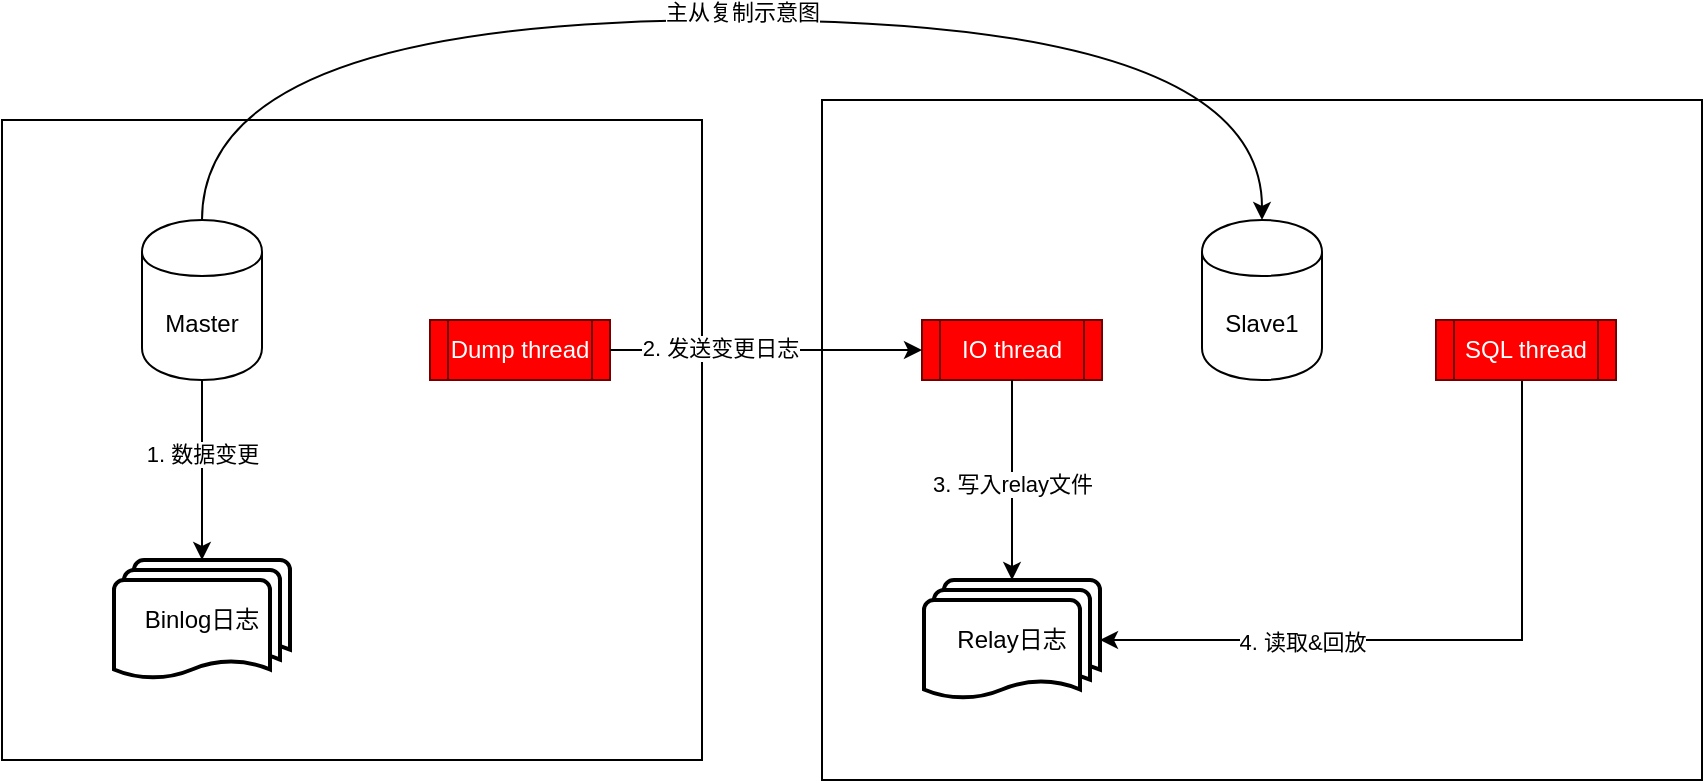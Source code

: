 <mxfile version="14.7.4" type="embed" pages="2"><diagram id="23iRSUPoRavnBvh4doch" name="主从-复制"><mxGraphModel dx="1356" dy="610" grid="1" gridSize="10" guides="1" tooltips="1" connect="1" arrows="1" fold="1" page="1" pageScale="1" pageWidth="827" pageHeight="1169" math="0" shadow="0"><root><mxCell id="0"/><mxCell id="1" parent="0"/><mxCell id="28" value="" style="group" parent="1" vertex="1" connectable="0"><mxGeometry x="20" y="150" width="850" height="380" as="geometry"/></mxCell><mxCell id="24" value="" style="whiteSpace=wrap;html=1;" parent="28" vertex="1"><mxGeometry x="410" y="40" width="440" height="340" as="geometry"/></mxCell><mxCell id="10" value="" style="rounded=0;whiteSpace=wrap;html=1;" parent="28" vertex="1"><mxGeometry y="50" width="350" height="320" as="geometry"/></mxCell><mxCell id="4" value="" style="edgeStyle=orthogonalEdgeStyle;rounded=0;orthogonalLoop=1;jettySize=auto;html=1;" parent="28" source="2" edge="1"><mxGeometry relative="1" as="geometry"><mxPoint x="100" y="270" as="targetPoint"/></mxGeometry></mxCell><mxCell id="5" value="1. 数据变更" style="edgeLabel;html=1;align=center;verticalAlign=middle;resizable=0;points=[];" parent="4" vertex="1" connectable="0"><mxGeometry x="-0.178" relative="1" as="geometry"><mxPoint as="offset"/></mxGeometry></mxCell><mxCell id="2" value="Master" style="shape=cylinder;whiteSpace=wrap;html=1;boundedLbl=1;backgroundOutline=1;" parent="28" vertex="1"><mxGeometry x="70" y="100" width="60" height="80" as="geometry"/></mxCell><mxCell id="8" value="Dump thread" style="shape=process;whiteSpace=wrap;html=1;backgroundOutline=1;strokeColor=#6F0000;fontColor=#ffffff;fillColor=#FF0000;" parent="28" vertex="1"><mxGeometry x="214" y="150" width="90" height="30" as="geometry"/></mxCell><mxCell id="9" value="Slave1" style="shape=cylinder;whiteSpace=wrap;html=1;boundedLbl=1;backgroundOutline=1;" parent="28" vertex="1"><mxGeometry x="600" y="100" width="60" height="80" as="geometry"/></mxCell><mxCell id="26" style="edgeStyle=orthogonalEdgeStyle;curved=1;rounded=0;orthogonalLoop=1;jettySize=auto;html=1;entryX=0.5;entryY=0;entryDx=0;entryDy=0;" parent="28" source="2" target="9" edge="1"><mxGeometry relative="1" as="geometry"><Array as="points"><mxPoint x="100"/><mxPoint x="630"/></Array></mxGeometry></mxCell><mxCell id="27" value="主从复制示意图" style="edgeLabel;html=1;align=center;verticalAlign=middle;resizable=0;points=[];" parent="26" vertex="1" connectable="0"><mxGeometry x="-0.074" y="4" relative="1" as="geometry"><mxPoint x="32" as="offset"/></mxGeometry></mxCell><mxCell id="11" value="IO thread" style="shape=process;whiteSpace=wrap;html=1;backgroundOutline=1;strokeColor=#6F0000;fontColor=#ffffff;fillColor=#FF0000;" parent="28" vertex="1"><mxGeometry x="460" y="150" width="90" height="30" as="geometry"/></mxCell><mxCell id="12" style="edgeStyle=orthogonalEdgeStyle;rounded=0;orthogonalLoop=1;jettySize=auto;html=1;" parent="28" source="8" target="11" edge="1"><mxGeometry relative="1" as="geometry"/></mxCell><mxCell id="20" value="2. 发送变更日志" style="edgeLabel;html=1;align=center;verticalAlign=middle;resizable=0;points=[];" parent="12" vertex="1" connectable="0"><mxGeometry x="-0.295" y="1" relative="1" as="geometry"><mxPoint as="offset"/></mxGeometry></mxCell><mxCell id="17" value="&lt;span&gt;Binlog日志&lt;/span&gt;" style="strokeWidth=2;html=1;shape=mxgraph.flowchart.multi-document;whiteSpace=wrap;" parent="28" vertex="1"><mxGeometry x="56" y="270" width="88" height="60" as="geometry"/></mxCell><mxCell id="18" value="&lt;span&gt;Relay日志&lt;/span&gt;" style="strokeWidth=2;html=1;shape=mxgraph.flowchart.multi-document;whiteSpace=wrap;" parent="28" vertex="1"><mxGeometry x="461" y="280" width="88" height="60" as="geometry"/></mxCell><mxCell id="19" style="edgeStyle=orthogonalEdgeStyle;rounded=0;orthogonalLoop=1;jettySize=auto;html=1;entryX=0.5;entryY=0;entryDx=0;entryDy=0;entryPerimeter=0;" parent="28" source="11" target="18" edge="1"><mxGeometry relative="1" as="geometry"/></mxCell><mxCell id="25" value="3. 写入relay文件" style="edgeLabel;html=1;align=center;verticalAlign=middle;resizable=0;points=[];" parent="19" vertex="1" connectable="0"><mxGeometry x="0.04" relative="1" as="geometry"><mxPoint as="offset"/></mxGeometry></mxCell><mxCell id="22" style="edgeStyle=orthogonalEdgeStyle;rounded=0;orthogonalLoop=1;jettySize=auto;html=1;entryX=1;entryY=0.5;entryDx=0;entryDy=0;entryPerimeter=0;" parent="28" source="21" target="18" edge="1"><mxGeometry relative="1" as="geometry"><Array as="points"><mxPoint x="760" y="310"/></Array></mxGeometry></mxCell><mxCell id="23" value="4. 读取&amp;amp;回放" style="edgeLabel;html=1;align=center;verticalAlign=middle;resizable=0;points=[];" parent="22" vertex="1" connectable="0"><mxGeometry x="0.408" y="1" relative="1" as="geometry"><mxPoint as="offset"/></mxGeometry></mxCell><mxCell id="21" value="SQL thread" style="shape=process;whiteSpace=wrap;html=1;backgroundOutline=1;strokeColor=#6F0000;fontColor=#ffffff;fillColor=#FF0000;" parent="28" vertex="1"><mxGeometry x="717" y="150" width="90" height="30" as="geometry"/></mxCell></root></mxGraphModel></diagram><diagram id="0_aeP1CUb5tOx2EN_Q77" name="主从-读写分离"><mxGraphModel dx="1356" dy="610" grid="1" gridSize="10" guides="1" tooltips="1" connect="1" arrows="1" fold="1" page="1" pageScale="1" pageWidth="850" pageHeight="1100" math="0" shadow="0"><root><mxCell id="oFKj083qfVkzm0FyBX3w-0"/><mxCell id="oFKj083qfVkzm0FyBX3w-1" parent="oFKj083qfVkzm0FyBX3w-0"/><mxCell id="OZBSiyBxx94-LQnPPB1w-6" style="rounded=0;orthogonalLoop=1;jettySize=auto;html=1;entryX=0.5;entryY=0;entryDx=0;entryDy=0;exitX=0.5;exitY=1;exitDx=0;exitDy=0;" parent="oFKj083qfVkzm0FyBX3w-1" source="OZBSiyBxx94-LQnPPB1w-0" target="OZBSiyBxx94-LQnPPB1w-1" edge="1"><mxGeometry relative="1" as="geometry"/></mxCell><mxCell id="OZBSiyBxx94-LQnPPB1w-17" value="2、主从同步" style="edgeLabel;html=1;align=center;verticalAlign=middle;resizable=0;points=[];" parent="OZBSiyBxx94-LQnPPB1w-6" vertex="1" connectable="0"><mxGeometry x="0.121" relative="1" as="geometry"><mxPoint x="73" as="offset"/></mxGeometry></mxCell><mxCell id="OZBSiyBxx94-LQnPPB1w-7" style="edgeStyle=none;rounded=0;orthogonalLoop=1;jettySize=auto;html=1;" parent="oFKj083qfVkzm0FyBX3w-1" source="OZBSiyBxx94-LQnPPB1w-0" target="OZBSiyBxx94-LQnPPB1w-2" edge="1"><mxGeometry relative="1" as="geometry"/></mxCell><mxCell id="OZBSiyBxx94-LQnPPB1w-8" style="edgeStyle=none;rounded=0;orthogonalLoop=1;jettySize=auto;html=1;entryX=0.5;entryY=0;entryDx=0;entryDy=0;exitX=0.5;exitY=1;exitDx=0;exitDy=0;" parent="oFKj083qfVkzm0FyBX3w-1" source="OZBSiyBxx94-LQnPPB1w-0" target="OZBSiyBxx94-LQnPPB1w-3" edge="1"><mxGeometry relative="1" as="geometry"/></mxCell><mxCell id="OZBSiyBxx94-LQnPPB1w-0" value="Master" style="shape=cylinder;whiteSpace=wrap;html=1;boundedLbl=1;backgroundOutline=1;" parent="oFKj083qfVkzm0FyBX3w-1" vertex="1"><mxGeometry x="320" y="120" width="60" height="80" as="geometry"/></mxCell><mxCell id="OZBSiyBxx94-LQnPPB1w-1" value="Slave1" style="shape=cylinder;whiteSpace=wrap;html=1;boundedLbl=1;backgroundOutline=1;" parent="oFKj083qfVkzm0FyBX3w-1" vertex="1"><mxGeometry x="190" y="270" width="60" height="80" as="geometry"/></mxCell><mxCell id="OZBSiyBxx94-LQnPPB1w-2" value="Slave2" style="shape=cylinder;whiteSpace=wrap;html=1;boundedLbl=1;backgroundOutline=1;" parent="oFKj083qfVkzm0FyBX3w-1" vertex="1"><mxGeometry x="320" y="270" width="60" height="80" as="geometry"/></mxCell><mxCell id="OZBSiyBxx94-LQnPPB1w-3" value="Slave3" style="shape=cylinder;whiteSpace=wrap;html=1;boundedLbl=1;backgroundOutline=1;" parent="oFKj083qfVkzm0FyBX3w-1" vertex="1"><mxGeometry x="450" y="270" width="60" height="80" as="geometry"/></mxCell><mxCell id="OZBSiyBxx94-LQnPPB1w-5" style="edgeStyle=orthogonalEdgeStyle;rounded=0;orthogonalLoop=1;jettySize=auto;html=1;entryX=1;entryY=0.5;entryDx=0;entryDy=0;" parent="oFKj083qfVkzm0FyBX3w-1" source="OZBSiyBxx94-LQnPPB1w-4" target="OZBSiyBxx94-LQnPPB1w-0" edge="1"><mxGeometry relative="1" as="geometry"/></mxCell><mxCell id="OZBSiyBxx94-LQnPPB1w-16" value="1、数据写入主库" style="edgeLabel;html=1;align=center;verticalAlign=middle;resizable=0;points=[];" parent="OZBSiyBxx94-LQnPPB1w-5" vertex="1" connectable="0"><mxGeometry x="0.2" relative="1" as="geometry"><mxPoint as="offset"/></mxGeometry></mxCell><mxCell id="OZBSiyBxx94-LQnPPB1w-14" style="edgeStyle=orthogonalEdgeStyle;rounded=0;orthogonalLoop=1;jettySize=auto;html=1;entryX=1;entryY=0.5;entryDx=0;entryDy=0;" parent="oFKj083qfVkzm0FyBX3w-1" source="OZBSiyBxx94-LQnPPB1w-4" target="OZBSiyBxx94-LQnPPB1w-15" edge="1"><mxGeometry relative="1" as="geometry"><mxPoint x="450" y="480" as="targetPoint"/><Array as="points"><mxPoint x="670" y="500"/></Array></mxGeometry></mxCell><mxCell id="OZBSiyBxx94-LQnPPB1w-18" value="3、数据查询路由" style="edgeLabel;html=1;align=center;verticalAlign=middle;resizable=0;points=[];" parent="OZBSiyBxx94-LQnPPB1w-14" vertex="1" connectable="0"><mxGeometry x="-0.6" y="-2" relative="1" as="geometry"><mxPoint as="offset"/></mxGeometry></mxCell><mxCell id="OZBSiyBxx94-LQnPPB1w-4" value="Service" style="ellipse;shape=cloud;whiteSpace=wrap;html=1;" parent="oFKj083qfVkzm0FyBX3w-1" vertex="1"><mxGeometry x="610" y="120" width="120" height="80" as="geometry"/></mxCell><mxCell id="OZBSiyBxx94-LQnPPB1w-10" style="edgeStyle=none;rounded=0;orthogonalLoop=1;jettySize=auto;html=1;entryX=0.5;entryY=1;entryDx=0;entryDy=0;exitX=0.5;exitY=0;exitDx=0;exitDy=0;" parent="oFKj083qfVkzm0FyBX3w-1" source="OZBSiyBxx94-LQnPPB1w-15" target="OZBSiyBxx94-LQnPPB1w-1" edge="1"><mxGeometry relative="1" as="geometry"><mxPoint x="350" y="465" as="sourcePoint"/></mxGeometry></mxCell><mxCell id="OZBSiyBxx94-LQnPPB1w-21" value="权重33%" style="edgeLabel;html=1;align=center;verticalAlign=middle;resizable=0;points=[];" parent="OZBSiyBxx94-LQnPPB1w-10" vertex="1" connectable="0"><mxGeometry x="0.232" relative="1" as="geometry"><mxPoint as="offset"/></mxGeometry></mxCell><mxCell id="OZBSiyBxx94-LQnPPB1w-11" style="edgeStyle=none;rounded=0;orthogonalLoop=1;jettySize=auto;html=1;" parent="oFKj083qfVkzm0FyBX3w-1" target="OZBSiyBxx94-LQnPPB1w-2" edge="1"><mxGeometry relative="1" as="geometry"><mxPoint x="350" y="470" as="sourcePoint"/></mxGeometry></mxCell><mxCell id="OZBSiyBxx94-LQnPPB1w-22" value="权重33%" style="edgeLabel;html=1;align=center;verticalAlign=middle;resizable=0;points=[];" parent="OZBSiyBxx94-LQnPPB1w-11" vertex="1" connectable="0"><mxGeometry x="0.35" y="-1" relative="1" as="geometry"><mxPoint as="offset"/></mxGeometry></mxCell><mxCell id="OZBSiyBxx94-LQnPPB1w-12" style="edgeStyle=none;rounded=0;orthogonalLoop=1;jettySize=auto;html=1;entryX=0.5;entryY=1;entryDx=0;entryDy=0;" parent="oFKj083qfVkzm0FyBX3w-1" target="OZBSiyBxx94-LQnPPB1w-3" edge="1"><mxGeometry relative="1" as="geometry"><mxPoint x="350" y="470" as="sourcePoint"/></mxGeometry></mxCell><mxCell id="OZBSiyBxx94-LQnPPB1w-23" value="权重33%" style="edgeLabel;html=1;align=center;verticalAlign=middle;resizable=0;points=[];" parent="OZBSiyBxx94-LQnPPB1w-12" vertex="1" connectable="0"><mxGeometry x="0.151" y="1" relative="1" as="geometry"><mxPoint as="offset"/></mxGeometry></mxCell><mxCell id="OZBSiyBxx94-LQnPPB1w-13" style="edgeStyle=orthogonalEdgeStyle;rounded=0;orthogonalLoop=1;jettySize=auto;html=1;entryX=0;entryY=0.5;entryDx=0;entryDy=0;exitX=0;exitY=0.5;exitDx=0;exitDy=0;" parent="oFKj083qfVkzm0FyBX3w-1" source="OZBSiyBxx94-LQnPPB1w-15" target="OZBSiyBxx94-LQnPPB1w-0" edge="1"><mxGeometry relative="1" as="geometry"><mxPoint x="250" y="480" as="sourcePoint"/><Array as="points"><mxPoint x="130" y="500"/><mxPoint x="130" y="160"/></Array></mxGeometry></mxCell><mxCell id="OZBSiyBxx94-LQnPPB1w-20" value="权重1%" style="edgeLabel;html=1;align=center;verticalAlign=middle;resizable=0;points=[];" parent="OZBSiyBxx94-LQnPPB1w-13" vertex="1" connectable="0"><mxGeometry x="-0.232" relative="1" as="geometry"><mxPoint as="offset"/></mxGeometry></mxCell><mxCell id="OZBSiyBxx94-LQnPPB1w-15" value="&lt;span&gt;LoadBalance&lt;br&gt;&lt;/span&gt;&lt;span style=&quot;font-size: 11px&quot;&gt;4、负载均衡&lt;/span&gt;&lt;span&gt;&lt;br&gt;&lt;/span&gt;" style="whiteSpace=wrap;html=1;" parent="oFKj083qfVkzm0FyBX3w-1" vertex="1"><mxGeometry x="290" y="470" width="120" height="60" as="geometry"/></mxCell></root></mxGraphModel></diagram></mxfile>
